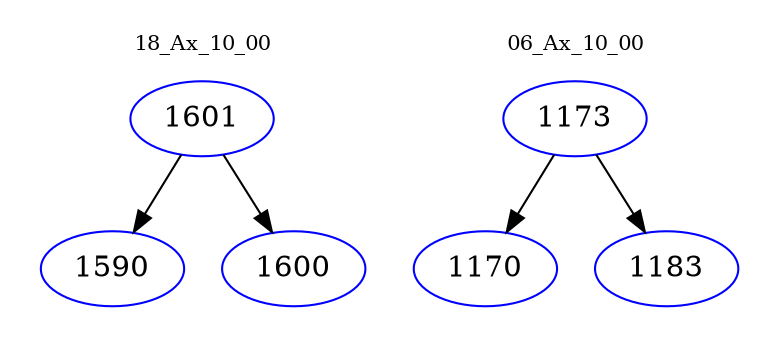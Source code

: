 digraph{
subgraph cluster_0 {
color = white
label = "18_Ax_10_00";
fontsize=10;
T0_1601 [label="1601", color="blue"]
T0_1601 -> T0_1590 [color="black"]
T0_1590 [label="1590", color="blue"]
T0_1601 -> T0_1600 [color="black"]
T0_1600 [label="1600", color="blue"]
}
subgraph cluster_1 {
color = white
label = "06_Ax_10_00";
fontsize=10;
T1_1173 [label="1173", color="blue"]
T1_1173 -> T1_1170 [color="black"]
T1_1170 [label="1170", color="blue"]
T1_1173 -> T1_1183 [color="black"]
T1_1183 [label="1183", color="blue"]
}
}
